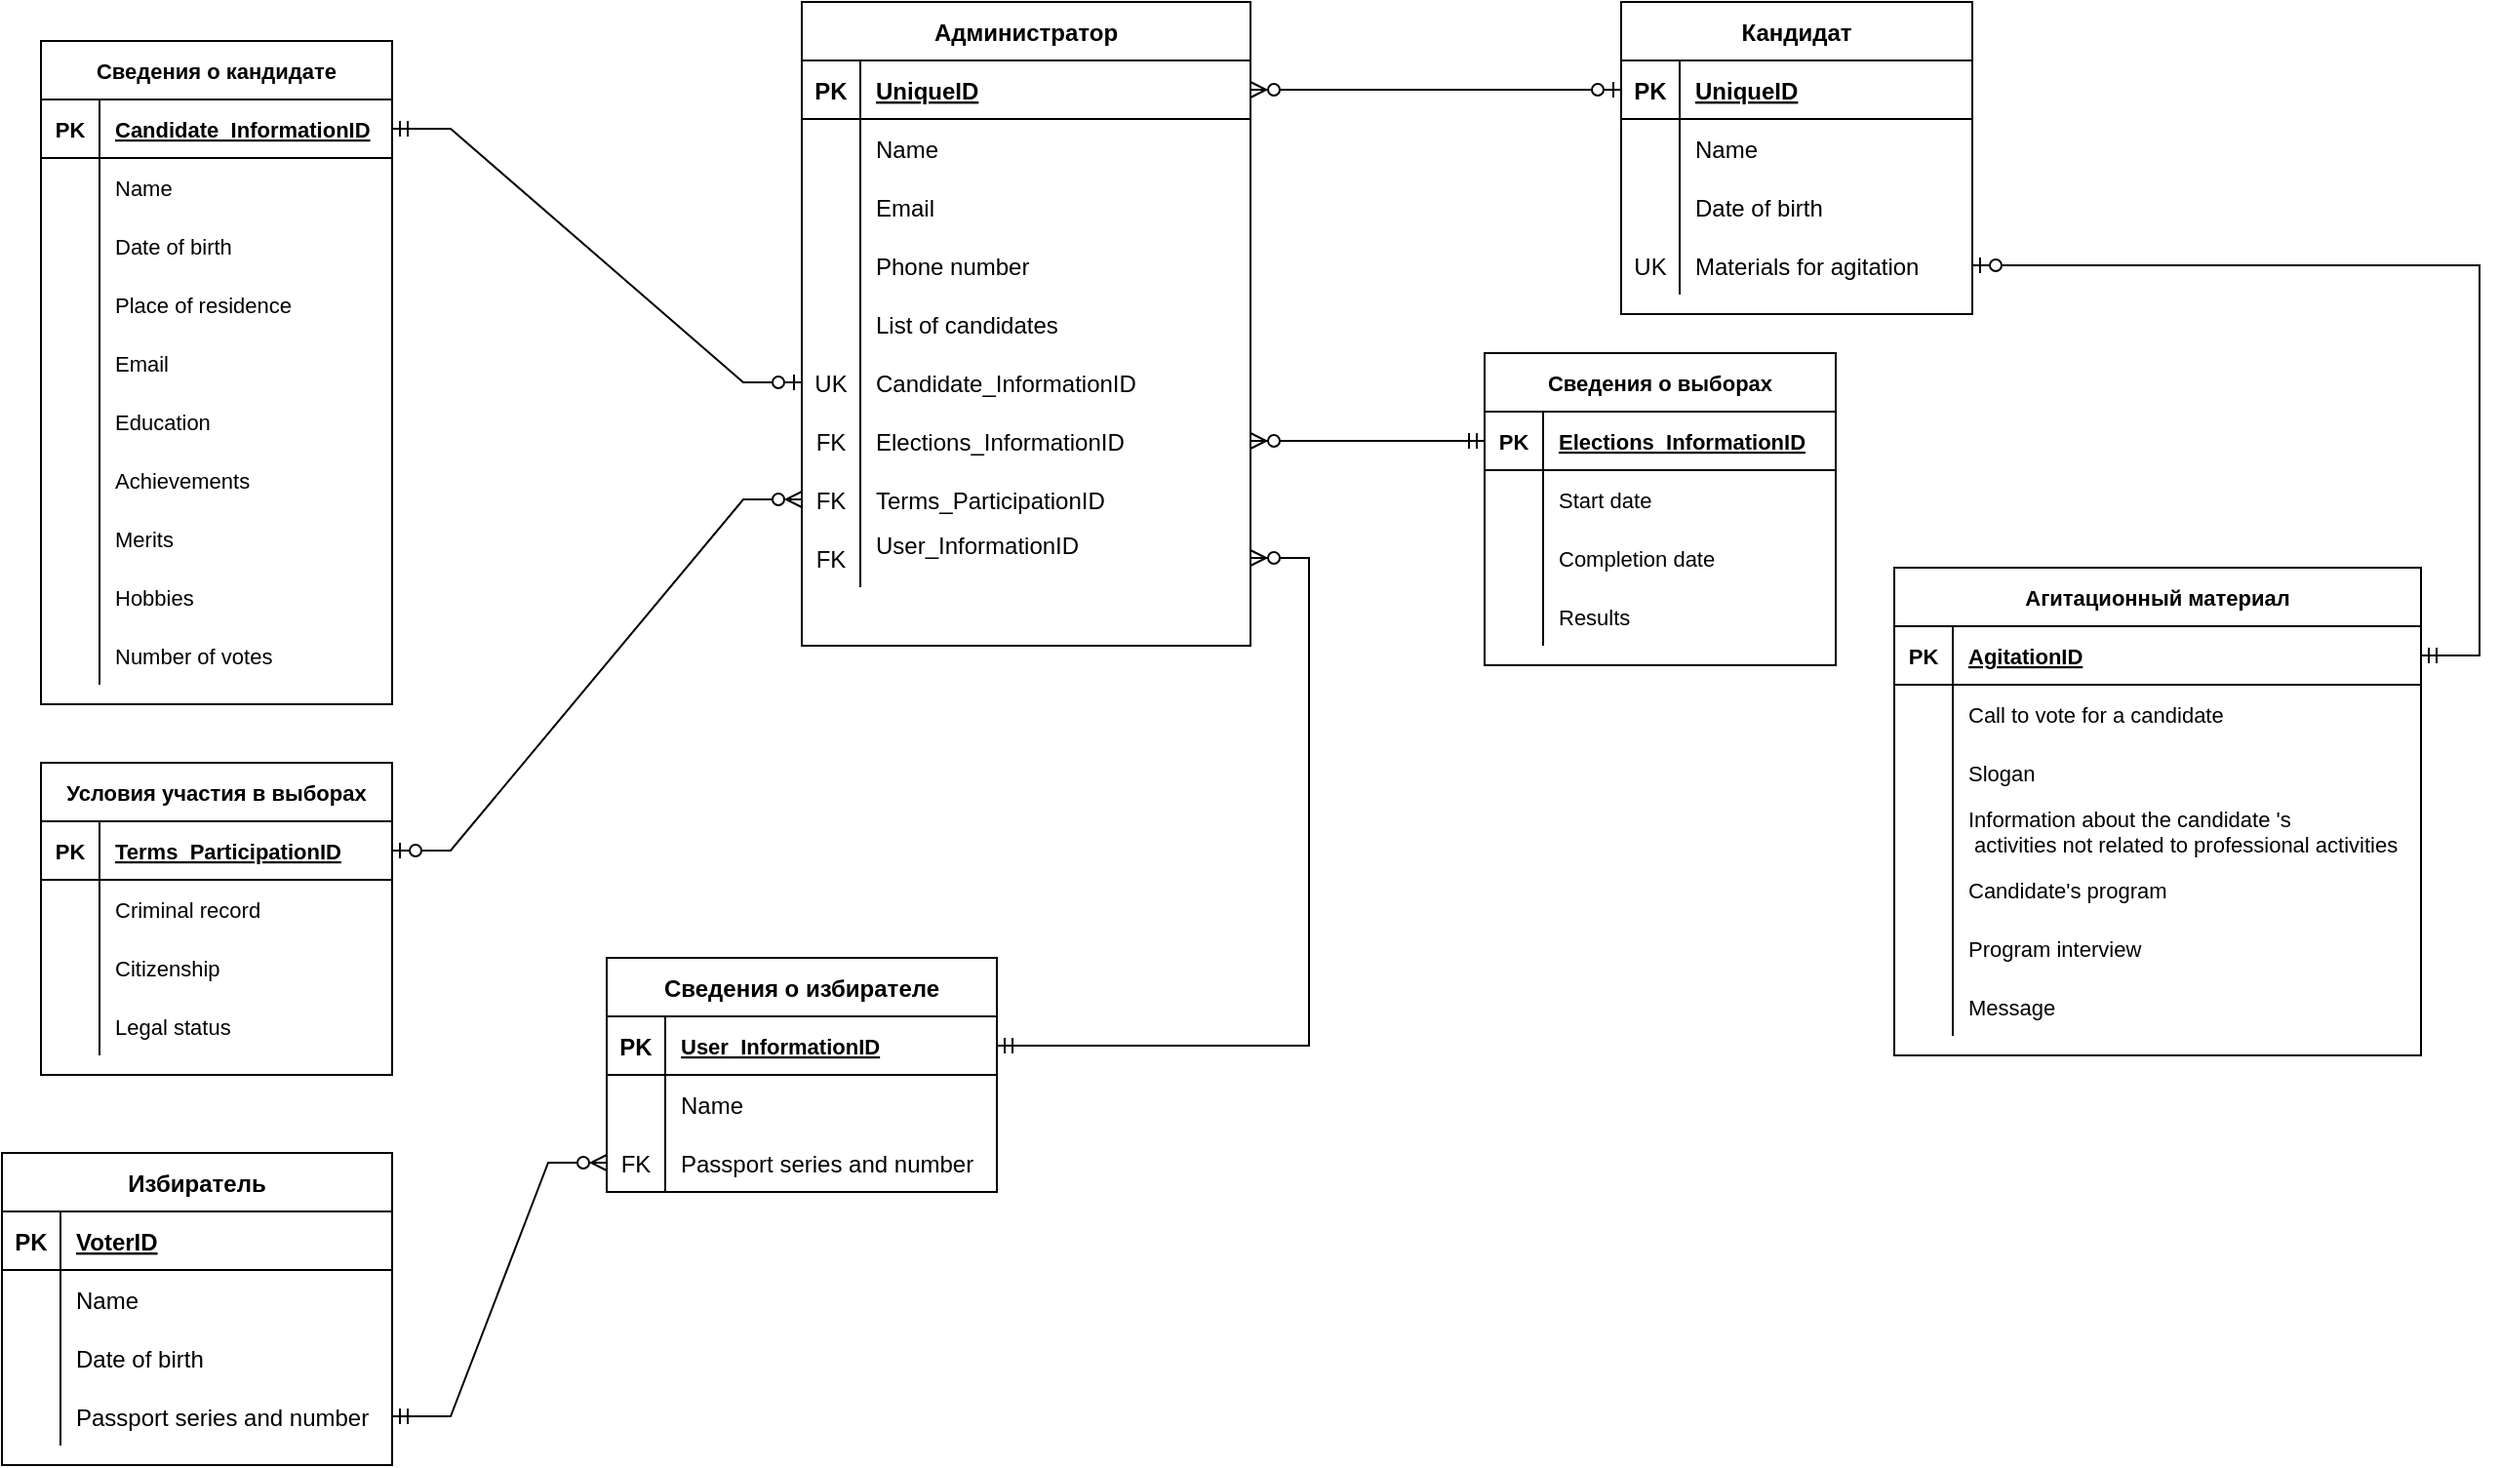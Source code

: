 <mxfile version="15.6.8" type="github"><diagram id="QKxLmqeAG67RpzEfXYhz" name="Page-1"><mxGraphModel dx="2076" dy="1234" grid="1" gridSize="10" guides="1" tooltips="1" connect="1" arrows="1" fold="1" page="1" pageScale="1" pageWidth="827" pageHeight="1169" math="0" shadow="0"><root><mxCell id="0"/><mxCell id="1" parent="0"/><mxCell id="ff4JJlkgA0-0qlCMYCa7-1" value="Сведения о избирателе" style="shape=table;startSize=30;container=1;collapsible=1;childLayout=tableLayout;fixedRows=1;rowLines=0;fontStyle=1;align=center;resizeLast=1;" vertex="1" parent="1"><mxGeometry x="360" y="770" width="200" height="120" as="geometry"><mxRectangle x="40" y="40" width="190" height="30" as="alternateBounds"/></mxGeometry></mxCell><mxCell id="ff4JJlkgA0-0qlCMYCa7-2" value="" style="shape=partialRectangle;collapsible=0;dropTarget=0;pointerEvents=0;fillColor=none;top=0;left=0;bottom=1;right=0;points=[[0,0.5],[1,0.5]];portConstraint=eastwest;" vertex="1" parent="ff4JJlkgA0-0qlCMYCa7-1"><mxGeometry y="30" width="200" height="30" as="geometry"/></mxCell><mxCell id="ff4JJlkgA0-0qlCMYCa7-3" value="PK" style="shape=partialRectangle;connectable=0;fillColor=none;top=0;left=0;bottom=0;right=0;fontStyle=1;overflow=hidden;" vertex="1" parent="ff4JJlkgA0-0qlCMYCa7-2"><mxGeometry width="30" height="30" as="geometry"><mxRectangle width="30" height="30" as="alternateBounds"/></mxGeometry></mxCell><mxCell id="ff4JJlkgA0-0qlCMYCa7-4" value="User_InformationID" style="shape=partialRectangle;connectable=0;fillColor=none;top=0;left=0;bottom=0;right=0;align=left;spacingLeft=6;fontStyle=5;overflow=hidden;fontSize=11;" vertex="1" parent="ff4JJlkgA0-0qlCMYCa7-2"><mxGeometry x="30" width="170" height="30" as="geometry"><mxRectangle width="170" height="30" as="alternateBounds"/></mxGeometry></mxCell><mxCell id="ff4JJlkgA0-0qlCMYCa7-5" value="" style="shape=partialRectangle;collapsible=0;dropTarget=0;pointerEvents=0;fillColor=none;top=0;left=0;bottom=0;right=0;points=[[0,0.5],[1,0.5]];portConstraint=eastwest;" vertex="1" parent="ff4JJlkgA0-0qlCMYCa7-1"><mxGeometry y="60" width="200" height="30" as="geometry"/></mxCell><mxCell id="ff4JJlkgA0-0qlCMYCa7-6" value="" style="shape=partialRectangle;connectable=0;fillColor=none;top=0;left=0;bottom=0;right=0;editable=1;overflow=hidden;" vertex="1" parent="ff4JJlkgA0-0qlCMYCa7-5"><mxGeometry width="30" height="30" as="geometry"><mxRectangle width="30" height="30" as="alternateBounds"/></mxGeometry></mxCell><mxCell id="ff4JJlkgA0-0qlCMYCa7-7" value="Name" style="shape=partialRectangle;connectable=0;fillColor=none;top=0;left=0;bottom=0;right=0;align=left;spacingLeft=6;overflow=hidden;" vertex="1" parent="ff4JJlkgA0-0qlCMYCa7-5"><mxGeometry x="30" width="170" height="30" as="geometry"><mxRectangle width="170" height="30" as="alternateBounds"/></mxGeometry></mxCell><mxCell id="ff4JJlkgA0-0qlCMYCa7-8" value="" style="shape=partialRectangle;collapsible=0;dropTarget=0;pointerEvents=0;fillColor=none;top=0;left=0;bottom=0;right=0;points=[[0,0.5],[1,0.5]];portConstraint=eastwest;" vertex="1" parent="ff4JJlkgA0-0qlCMYCa7-1"><mxGeometry y="90" width="200" height="30" as="geometry"/></mxCell><mxCell id="ff4JJlkgA0-0qlCMYCa7-9" value="FK" style="shape=partialRectangle;connectable=0;fillColor=none;top=0;left=0;bottom=0;right=0;editable=1;overflow=hidden;" vertex="1" parent="ff4JJlkgA0-0qlCMYCa7-8"><mxGeometry width="30" height="30" as="geometry"><mxRectangle width="30" height="30" as="alternateBounds"/></mxGeometry></mxCell><mxCell id="ff4JJlkgA0-0qlCMYCa7-10" value="Passport series and number" style="shape=partialRectangle;connectable=0;fillColor=none;top=0;left=0;bottom=0;right=0;align=left;spacingLeft=6;overflow=hidden;" vertex="1" parent="ff4JJlkgA0-0qlCMYCa7-8"><mxGeometry x="30" width="170" height="30" as="geometry"><mxRectangle width="170" height="30" as="alternateBounds"/></mxGeometry></mxCell><mxCell id="ff4JJlkgA0-0qlCMYCa7-11" value="Сведения о кандидате" style="shape=table;startSize=30;container=1;collapsible=1;childLayout=tableLayout;fixedRows=1;rowLines=0;fontStyle=1;align=center;resizeLast=1;shadow=0;sketch=0;fontSize=11;strokeWidth=1;" vertex="1" parent="1"><mxGeometry x="70" y="300" width="180" height="340" as="geometry"><mxRectangle x="320" y="230" width="160" height="30" as="alternateBounds"/></mxGeometry></mxCell><mxCell id="ff4JJlkgA0-0qlCMYCa7-12" value="" style="shape=partialRectangle;collapsible=0;dropTarget=0;pointerEvents=0;fillColor=none;top=0;left=0;bottom=1;right=0;points=[[0,0.5],[1,0.5]];portConstraint=eastwest;shadow=0;sketch=0;fontSize=11;strokeWidth=1;" vertex="1" parent="ff4JJlkgA0-0qlCMYCa7-11"><mxGeometry y="30" width="180" height="30" as="geometry"/></mxCell><mxCell id="ff4JJlkgA0-0qlCMYCa7-13" value="PK" style="shape=partialRectangle;connectable=0;fillColor=none;top=0;left=0;bottom=0;right=0;fontStyle=1;overflow=hidden;shadow=0;sketch=0;fontSize=11;strokeWidth=1;" vertex="1" parent="ff4JJlkgA0-0qlCMYCa7-12"><mxGeometry width="30" height="30" as="geometry"><mxRectangle width="30" height="30" as="alternateBounds"/></mxGeometry></mxCell><mxCell id="ff4JJlkgA0-0qlCMYCa7-14" value="Candidate_InformationID" style="shape=partialRectangle;connectable=0;fillColor=none;top=0;left=0;bottom=0;right=0;align=left;spacingLeft=6;fontStyle=5;overflow=hidden;shadow=0;sketch=0;fontSize=11;strokeWidth=1;" vertex="1" parent="ff4JJlkgA0-0qlCMYCa7-12"><mxGeometry x="30" width="150" height="30" as="geometry"><mxRectangle width="150" height="30" as="alternateBounds"/></mxGeometry></mxCell><mxCell id="ff4JJlkgA0-0qlCMYCa7-15" value="" style="shape=partialRectangle;collapsible=0;dropTarget=0;pointerEvents=0;fillColor=none;top=0;left=0;bottom=0;right=0;points=[[0,0.5],[1,0.5]];portConstraint=eastwest;shadow=0;sketch=0;fontSize=11;strokeWidth=1;" vertex="1" parent="ff4JJlkgA0-0qlCMYCa7-11"><mxGeometry y="60" width="180" height="30" as="geometry"/></mxCell><mxCell id="ff4JJlkgA0-0qlCMYCa7-16" value="" style="shape=partialRectangle;connectable=0;fillColor=none;top=0;left=0;bottom=0;right=0;editable=1;overflow=hidden;shadow=0;sketch=0;fontSize=11;strokeWidth=1;" vertex="1" parent="ff4JJlkgA0-0qlCMYCa7-15"><mxGeometry width="30" height="30" as="geometry"><mxRectangle width="30" height="30" as="alternateBounds"/></mxGeometry></mxCell><mxCell id="ff4JJlkgA0-0qlCMYCa7-17" value="Name" style="shape=partialRectangle;connectable=0;fillColor=none;top=0;left=0;bottom=0;right=0;align=left;spacingLeft=6;overflow=hidden;shadow=0;sketch=0;fontSize=11;strokeWidth=1;" vertex="1" parent="ff4JJlkgA0-0qlCMYCa7-15"><mxGeometry x="30" width="150" height="30" as="geometry"><mxRectangle width="150" height="30" as="alternateBounds"/></mxGeometry></mxCell><mxCell id="ff4JJlkgA0-0qlCMYCa7-18" value="" style="shape=partialRectangle;collapsible=0;dropTarget=0;pointerEvents=0;fillColor=none;top=0;left=0;bottom=0;right=0;points=[[0,0.5],[1,0.5]];portConstraint=eastwest;shadow=0;sketch=0;fontSize=11;strokeWidth=1;" vertex="1" parent="ff4JJlkgA0-0qlCMYCa7-11"><mxGeometry y="90" width="180" height="30" as="geometry"/></mxCell><mxCell id="ff4JJlkgA0-0qlCMYCa7-19" value="" style="shape=partialRectangle;connectable=0;fillColor=none;top=0;left=0;bottom=0;right=0;editable=1;overflow=hidden;shadow=0;sketch=0;fontSize=11;strokeWidth=1;" vertex="1" parent="ff4JJlkgA0-0qlCMYCa7-18"><mxGeometry width="30" height="30" as="geometry"><mxRectangle width="30" height="30" as="alternateBounds"/></mxGeometry></mxCell><mxCell id="ff4JJlkgA0-0qlCMYCa7-20" value="Date of birth" style="shape=partialRectangle;connectable=0;fillColor=none;top=0;left=0;bottom=0;right=0;align=left;spacingLeft=6;overflow=hidden;shadow=0;sketch=0;fontSize=11;strokeWidth=1;" vertex="1" parent="ff4JJlkgA0-0qlCMYCa7-18"><mxGeometry x="30" width="150" height="30" as="geometry"><mxRectangle width="150" height="30" as="alternateBounds"/></mxGeometry></mxCell><mxCell id="ff4JJlkgA0-0qlCMYCa7-21" value="" style="shape=partialRectangle;collapsible=0;dropTarget=0;pointerEvents=0;fillColor=none;top=0;left=0;bottom=0;right=0;points=[[0,0.5],[1,0.5]];portConstraint=eastwest;shadow=0;sketch=0;fontSize=11;strokeWidth=1;" vertex="1" parent="ff4JJlkgA0-0qlCMYCa7-11"><mxGeometry y="120" width="180" height="30" as="geometry"/></mxCell><mxCell id="ff4JJlkgA0-0qlCMYCa7-22" value="" style="shape=partialRectangle;connectable=0;fillColor=none;top=0;left=0;bottom=0;right=0;editable=1;overflow=hidden;shadow=0;sketch=0;fontSize=11;strokeWidth=1;" vertex="1" parent="ff4JJlkgA0-0qlCMYCa7-21"><mxGeometry width="30" height="30" as="geometry"><mxRectangle width="30" height="30" as="alternateBounds"/></mxGeometry></mxCell><mxCell id="ff4JJlkgA0-0qlCMYCa7-23" value="Place of residence" style="shape=partialRectangle;connectable=0;fillColor=none;top=0;left=0;bottom=0;right=0;align=left;spacingLeft=6;overflow=hidden;shadow=0;sketch=0;fontSize=11;strokeWidth=1;" vertex="1" parent="ff4JJlkgA0-0qlCMYCa7-21"><mxGeometry x="30" width="150" height="30" as="geometry"><mxRectangle width="150" height="30" as="alternateBounds"/></mxGeometry></mxCell><mxCell id="ff4JJlkgA0-0qlCMYCa7-24" value="" style="shape=partialRectangle;collapsible=0;dropTarget=0;pointerEvents=0;fillColor=none;top=0;left=0;bottom=0;right=0;points=[[0,0.5],[1,0.5]];portConstraint=eastwest;shadow=0;sketch=0;fontSize=11;strokeWidth=1;" vertex="1" parent="ff4JJlkgA0-0qlCMYCa7-11"><mxGeometry y="150" width="180" height="30" as="geometry"/></mxCell><mxCell id="ff4JJlkgA0-0qlCMYCa7-25" value="" style="shape=partialRectangle;connectable=0;fillColor=none;top=0;left=0;bottom=0;right=0;editable=1;overflow=hidden;shadow=0;sketch=0;fontSize=11;strokeWidth=1;" vertex="1" parent="ff4JJlkgA0-0qlCMYCa7-24"><mxGeometry width="30" height="30" as="geometry"><mxRectangle width="30" height="30" as="alternateBounds"/></mxGeometry></mxCell><mxCell id="ff4JJlkgA0-0qlCMYCa7-26" value="Email" style="shape=partialRectangle;connectable=0;fillColor=none;top=0;left=0;bottom=0;right=0;align=left;spacingLeft=6;overflow=hidden;shadow=0;sketch=0;fontSize=11;strokeWidth=1;" vertex="1" parent="ff4JJlkgA0-0qlCMYCa7-24"><mxGeometry x="30" width="150" height="30" as="geometry"><mxRectangle width="150" height="30" as="alternateBounds"/></mxGeometry></mxCell><mxCell id="ff4JJlkgA0-0qlCMYCa7-27" value="" style="shape=partialRectangle;collapsible=0;dropTarget=0;pointerEvents=0;fillColor=none;top=0;left=0;bottom=0;right=0;points=[[0,0.5],[1,0.5]];portConstraint=eastwest;shadow=0;sketch=0;fontSize=11;strokeWidth=1;" vertex="1" parent="ff4JJlkgA0-0qlCMYCa7-11"><mxGeometry y="180" width="180" height="30" as="geometry"/></mxCell><mxCell id="ff4JJlkgA0-0qlCMYCa7-28" value="" style="shape=partialRectangle;connectable=0;fillColor=none;top=0;left=0;bottom=0;right=0;editable=1;overflow=hidden;shadow=0;sketch=0;fontSize=11;strokeWidth=1;" vertex="1" parent="ff4JJlkgA0-0qlCMYCa7-27"><mxGeometry width="30" height="30" as="geometry"><mxRectangle width="30" height="30" as="alternateBounds"/></mxGeometry></mxCell><mxCell id="ff4JJlkgA0-0qlCMYCa7-29" value="Education" style="shape=partialRectangle;connectable=0;fillColor=none;top=0;left=0;bottom=0;right=0;align=left;spacingLeft=6;overflow=hidden;shadow=0;sketch=0;fontSize=11;strokeWidth=1;" vertex="1" parent="ff4JJlkgA0-0qlCMYCa7-27"><mxGeometry x="30" width="150" height="30" as="geometry"><mxRectangle width="150" height="30" as="alternateBounds"/></mxGeometry></mxCell><mxCell id="ff4JJlkgA0-0qlCMYCa7-30" value="" style="shape=partialRectangle;collapsible=0;dropTarget=0;pointerEvents=0;fillColor=none;top=0;left=0;bottom=0;right=0;points=[[0,0.5],[1,0.5]];portConstraint=eastwest;shadow=0;sketch=0;fontSize=11;strokeWidth=1;" vertex="1" parent="ff4JJlkgA0-0qlCMYCa7-11"><mxGeometry y="210" width="180" height="30" as="geometry"/></mxCell><mxCell id="ff4JJlkgA0-0qlCMYCa7-31" value="" style="shape=partialRectangle;connectable=0;fillColor=none;top=0;left=0;bottom=0;right=0;editable=1;overflow=hidden;shadow=0;sketch=0;fontSize=11;strokeWidth=1;" vertex="1" parent="ff4JJlkgA0-0qlCMYCa7-30"><mxGeometry width="30" height="30" as="geometry"><mxRectangle width="30" height="30" as="alternateBounds"/></mxGeometry></mxCell><mxCell id="ff4JJlkgA0-0qlCMYCa7-32" value="Achievements" style="shape=partialRectangle;connectable=0;fillColor=none;top=0;left=0;bottom=0;right=0;align=left;spacingLeft=6;overflow=hidden;shadow=0;sketch=0;fontSize=11;strokeWidth=1;" vertex="1" parent="ff4JJlkgA0-0qlCMYCa7-30"><mxGeometry x="30" width="150" height="30" as="geometry"><mxRectangle width="150" height="30" as="alternateBounds"/></mxGeometry></mxCell><mxCell id="ff4JJlkgA0-0qlCMYCa7-33" value="" style="shape=partialRectangle;collapsible=0;dropTarget=0;pointerEvents=0;fillColor=none;top=0;left=0;bottom=0;right=0;points=[[0,0.5],[1,0.5]];portConstraint=eastwest;shadow=0;sketch=0;fontSize=11;strokeWidth=1;" vertex="1" parent="ff4JJlkgA0-0qlCMYCa7-11"><mxGeometry y="240" width="180" height="30" as="geometry"/></mxCell><mxCell id="ff4JJlkgA0-0qlCMYCa7-34" value="" style="shape=partialRectangle;connectable=0;fillColor=none;top=0;left=0;bottom=0;right=0;editable=1;overflow=hidden;shadow=0;sketch=0;fontSize=11;strokeWidth=1;" vertex="1" parent="ff4JJlkgA0-0qlCMYCa7-33"><mxGeometry width="30" height="30" as="geometry"><mxRectangle width="30" height="30" as="alternateBounds"/></mxGeometry></mxCell><mxCell id="ff4JJlkgA0-0qlCMYCa7-35" value="Merits" style="shape=partialRectangle;connectable=0;fillColor=none;top=0;left=0;bottom=0;right=0;align=left;spacingLeft=6;overflow=hidden;shadow=0;sketch=0;fontSize=11;strokeWidth=1;" vertex="1" parent="ff4JJlkgA0-0qlCMYCa7-33"><mxGeometry x="30" width="150" height="30" as="geometry"><mxRectangle width="150" height="30" as="alternateBounds"/></mxGeometry></mxCell><mxCell id="ff4JJlkgA0-0qlCMYCa7-36" value="" style="shape=partialRectangle;collapsible=0;dropTarget=0;pointerEvents=0;fillColor=none;top=0;left=0;bottom=0;right=0;points=[[0,0.5],[1,0.5]];portConstraint=eastwest;shadow=0;sketch=0;fontSize=11;strokeWidth=1;" vertex="1" parent="ff4JJlkgA0-0qlCMYCa7-11"><mxGeometry y="270" width="180" height="30" as="geometry"/></mxCell><mxCell id="ff4JJlkgA0-0qlCMYCa7-37" value="" style="shape=partialRectangle;connectable=0;fillColor=none;top=0;left=0;bottom=0;right=0;editable=1;overflow=hidden;shadow=0;sketch=0;fontSize=11;strokeWidth=1;" vertex="1" parent="ff4JJlkgA0-0qlCMYCa7-36"><mxGeometry width="30" height="30" as="geometry"><mxRectangle width="30" height="30" as="alternateBounds"/></mxGeometry></mxCell><mxCell id="ff4JJlkgA0-0qlCMYCa7-38" value="Hobbies" style="shape=partialRectangle;connectable=0;fillColor=none;top=0;left=0;bottom=0;right=0;align=left;spacingLeft=6;overflow=hidden;shadow=0;sketch=0;fontSize=11;strokeWidth=1;" vertex="1" parent="ff4JJlkgA0-0qlCMYCa7-36"><mxGeometry x="30" width="150" height="30" as="geometry"><mxRectangle width="150" height="30" as="alternateBounds"/></mxGeometry></mxCell><mxCell id="ff4JJlkgA0-0qlCMYCa7-39" value="" style="shape=partialRectangle;collapsible=0;dropTarget=0;pointerEvents=0;fillColor=none;top=0;left=0;bottom=0;right=0;points=[[0,0.5],[1,0.5]];portConstraint=eastwest;shadow=0;sketch=0;fontSize=11;strokeWidth=1;" vertex="1" parent="ff4JJlkgA0-0qlCMYCa7-11"><mxGeometry y="300" width="180" height="30" as="geometry"/></mxCell><mxCell id="ff4JJlkgA0-0qlCMYCa7-40" value="" style="shape=partialRectangle;connectable=0;fillColor=none;top=0;left=0;bottom=0;right=0;editable=1;overflow=hidden;shadow=0;sketch=0;fontSize=11;strokeWidth=1;" vertex="1" parent="ff4JJlkgA0-0qlCMYCa7-39"><mxGeometry width="30" height="30" as="geometry"><mxRectangle width="30" height="30" as="alternateBounds"/></mxGeometry></mxCell><mxCell id="ff4JJlkgA0-0qlCMYCa7-41" value="Number of votes" style="shape=partialRectangle;connectable=0;fillColor=none;top=0;left=0;bottom=0;right=0;align=left;spacingLeft=6;overflow=hidden;shadow=0;sketch=0;fontSize=11;strokeWidth=1;" vertex="1" parent="ff4JJlkgA0-0qlCMYCa7-39"><mxGeometry x="30" width="150" height="30" as="geometry"><mxRectangle width="150" height="30" as="alternateBounds"/></mxGeometry></mxCell><mxCell id="ff4JJlkgA0-0qlCMYCa7-42" value="Условия участия в выборах" style="shape=table;startSize=30;container=1;collapsible=1;childLayout=tableLayout;fixedRows=1;rowLines=0;fontStyle=1;align=center;resizeLast=1;shadow=0;sketch=0;fontSize=11;strokeWidth=1;" vertex="1" parent="1"><mxGeometry x="70" y="670" width="180" height="160" as="geometry"><mxRectangle x="360" y="80" width="190" height="30" as="alternateBounds"/></mxGeometry></mxCell><mxCell id="ff4JJlkgA0-0qlCMYCa7-43" value="" style="shape=partialRectangle;collapsible=0;dropTarget=0;pointerEvents=0;fillColor=none;top=0;left=0;bottom=1;right=0;points=[[0,0.5],[1,0.5]];portConstraint=eastwest;shadow=0;sketch=0;fontSize=11;strokeWidth=1;" vertex="1" parent="ff4JJlkgA0-0qlCMYCa7-42"><mxGeometry y="30" width="180" height="30" as="geometry"/></mxCell><mxCell id="ff4JJlkgA0-0qlCMYCa7-44" value="PK" style="shape=partialRectangle;connectable=0;fillColor=none;top=0;left=0;bottom=0;right=0;fontStyle=1;overflow=hidden;shadow=0;sketch=0;fontSize=11;strokeWidth=1;" vertex="1" parent="ff4JJlkgA0-0qlCMYCa7-43"><mxGeometry width="30" height="30" as="geometry"><mxRectangle width="30" height="30" as="alternateBounds"/></mxGeometry></mxCell><mxCell id="ff4JJlkgA0-0qlCMYCa7-45" value="Terms_ParticipationID" style="shape=partialRectangle;connectable=0;fillColor=none;top=0;left=0;bottom=0;right=0;align=left;spacingLeft=6;fontStyle=5;overflow=hidden;shadow=0;sketch=0;fontSize=11;strokeWidth=1;" vertex="1" parent="ff4JJlkgA0-0qlCMYCa7-43"><mxGeometry x="30" width="150" height="30" as="geometry"><mxRectangle width="150" height="30" as="alternateBounds"/></mxGeometry></mxCell><mxCell id="ff4JJlkgA0-0qlCMYCa7-46" value="" style="shape=partialRectangle;collapsible=0;dropTarget=0;pointerEvents=0;fillColor=none;top=0;left=0;bottom=0;right=0;points=[[0,0.5],[1,0.5]];portConstraint=eastwest;shadow=0;sketch=0;fontSize=11;strokeWidth=1;" vertex="1" parent="ff4JJlkgA0-0qlCMYCa7-42"><mxGeometry y="60" width="180" height="30" as="geometry"/></mxCell><mxCell id="ff4JJlkgA0-0qlCMYCa7-47" value="" style="shape=partialRectangle;connectable=0;fillColor=none;top=0;left=0;bottom=0;right=0;editable=1;overflow=hidden;shadow=0;sketch=0;fontSize=11;strokeWidth=1;" vertex="1" parent="ff4JJlkgA0-0qlCMYCa7-46"><mxGeometry width="30" height="30" as="geometry"><mxRectangle width="30" height="30" as="alternateBounds"/></mxGeometry></mxCell><mxCell id="ff4JJlkgA0-0qlCMYCa7-48" value="Criminal record" style="shape=partialRectangle;connectable=0;fillColor=none;top=0;left=0;bottom=0;right=0;align=left;spacingLeft=6;overflow=hidden;shadow=0;sketch=0;fontSize=11;strokeWidth=1;" vertex="1" parent="ff4JJlkgA0-0qlCMYCa7-46"><mxGeometry x="30" width="150" height="30" as="geometry"><mxRectangle width="150" height="30" as="alternateBounds"/></mxGeometry></mxCell><mxCell id="ff4JJlkgA0-0qlCMYCa7-49" value="" style="shape=partialRectangle;collapsible=0;dropTarget=0;pointerEvents=0;fillColor=none;top=0;left=0;bottom=0;right=0;points=[[0,0.5],[1,0.5]];portConstraint=eastwest;shadow=0;sketch=0;fontSize=11;strokeWidth=1;" vertex="1" parent="ff4JJlkgA0-0qlCMYCa7-42"><mxGeometry y="90" width="180" height="30" as="geometry"/></mxCell><mxCell id="ff4JJlkgA0-0qlCMYCa7-50" value="" style="shape=partialRectangle;connectable=0;fillColor=none;top=0;left=0;bottom=0;right=0;editable=1;overflow=hidden;shadow=0;sketch=0;fontSize=11;strokeWidth=1;" vertex="1" parent="ff4JJlkgA0-0qlCMYCa7-49"><mxGeometry width="30" height="30" as="geometry"><mxRectangle width="30" height="30" as="alternateBounds"/></mxGeometry></mxCell><mxCell id="ff4JJlkgA0-0qlCMYCa7-51" value="Citizenship" style="shape=partialRectangle;connectable=0;fillColor=none;top=0;left=0;bottom=0;right=0;align=left;spacingLeft=6;overflow=hidden;shadow=0;sketch=0;fontSize=11;strokeWidth=1;" vertex="1" parent="ff4JJlkgA0-0qlCMYCa7-49"><mxGeometry x="30" width="150" height="30" as="geometry"><mxRectangle width="150" height="30" as="alternateBounds"/></mxGeometry></mxCell><mxCell id="ff4JJlkgA0-0qlCMYCa7-52" value="" style="shape=partialRectangle;collapsible=0;dropTarget=0;pointerEvents=0;fillColor=none;top=0;left=0;bottom=0;right=0;points=[[0,0.5],[1,0.5]];portConstraint=eastwest;shadow=0;sketch=0;fontSize=11;strokeWidth=1;" vertex="1" parent="ff4JJlkgA0-0qlCMYCa7-42"><mxGeometry y="120" width="180" height="30" as="geometry"/></mxCell><mxCell id="ff4JJlkgA0-0qlCMYCa7-53" value="" style="shape=partialRectangle;connectable=0;fillColor=none;top=0;left=0;bottom=0;right=0;editable=1;overflow=hidden;shadow=0;sketch=0;fontSize=11;strokeWidth=1;" vertex="1" parent="ff4JJlkgA0-0qlCMYCa7-52"><mxGeometry width="30" height="30" as="geometry"><mxRectangle width="30" height="30" as="alternateBounds"/></mxGeometry></mxCell><mxCell id="ff4JJlkgA0-0qlCMYCa7-54" value="Legal status" style="shape=partialRectangle;connectable=0;fillColor=none;top=0;left=0;bottom=0;right=0;align=left;spacingLeft=6;overflow=hidden;shadow=0;sketch=0;fontSize=11;strokeWidth=1;" vertex="1" parent="ff4JJlkgA0-0qlCMYCa7-52"><mxGeometry x="30" width="150" height="30" as="geometry"><mxRectangle width="150" height="30" as="alternateBounds"/></mxGeometry></mxCell><mxCell id="ff4JJlkgA0-0qlCMYCa7-55" value="Сведения о выборах" style="shape=table;startSize=30;container=1;collapsible=1;childLayout=tableLayout;fixedRows=1;rowLines=0;fontStyle=1;align=center;resizeLast=1;shadow=0;sketch=0;fontSize=11;strokeWidth=1;" vertex="1" parent="1"><mxGeometry x="810" y="460" width="180" height="160" as="geometry"><mxRectangle x="690" y="395" width="150" height="30" as="alternateBounds"/></mxGeometry></mxCell><mxCell id="ff4JJlkgA0-0qlCMYCa7-56" value="" style="shape=partialRectangle;collapsible=0;dropTarget=0;pointerEvents=0;fillColor=none;top=0;left=0;bottom=1;right=0;points=[[0,0.5],[1,0.5]];portConstraint=eastwest;shadow=0;sketch=0;fontSize=11;strokeWidth=1;" vertex="1" parent="ff4JJlkgA0-0qlCMYCa7-55"><mxGeometry y="30" width="180" height="30" as="geometry"/></mxCell><mxCell id="ff4JJlkgA0-0qlCMYCa7-57" value="PK" style="shape=partialRectangle;connectable=0;fillColor=none;top=0;left=0;bottom=0;right=0;fontStyle=1;overflow=hidden;shadow=0;sketch=0;fontSize=11;strokeWidth=1;" vertex="1" parent="ff4JJlkgA0-0qlCMYCa7-56"><mxGeometry width="30" height="30" as="geometry"><mxRectangle width="30" height="30" as="alternateBounds"/></mxGeometry></mxCell><mxCell id="ff4JJlkgA0-0qlCMYCa7-58" value="Elections_InformationID" style="shape=partialRectangle;connectable=0;fillColor=none;top=0;left=0;bottom=0;right=0;align=left;spacingLeft=6;fontStyle=5;overflow=hidden;shadow=0;sketch=0;fontSize=11;strokeWidth=1;" vertex="1" parent="ff4JJlkgA0-0qlCMYCa7-56"><mxGeometry x="30" width="150" height="30" as="geometry"><mxRectangle width="150" height="30" as="alternateBounds"/></mxGeometry></mxCell><mxCell id="ff4JJlkgA0-0qlCMYCa7-59" value="" style="shape=partialRectangle;collapsible=0;dropTarget=0;pointerEvents=0;fillColor=none;top=0;left=0;bottom=0;right=0;points=[[0,0.5],[1,0.5]];portConstraint=eastwest;shadow=0;sketch=0;fontSize=11;strokeWidth=1;" vertex="1" parent="ff4JJlkgA0-0qlCMYCa7-55"><mxGeometry y="60" width="180" height="30" as="geometry"/></mxCell><mxCell id="ff4JJlkgA0-0qlCMYCa7-60" value="" style="shape=partialRectangle;connectable=0;fillColor=none;top=0;left=0;bottom=0;right=0;editable=1;overflow=hidden;shadow=0;sketch=0;fontSize=11;strokeWidth=1;" vertex="1" parent="ff4JJlkgA0-0qlCMYCa7-59"><mxGeometry width="30" height="30" as="geometry"><mxRectangle width="30" height="30" as="alternateBounds"/></mxGeometry></mxCell><mxCell id="ff4JJlkgA0-0qlCMYCa7-61" value="Start date" style="shape=partialRectangle;connectable=0;fillColor=none;top=0;left=0;bottom=0;right=0;align=left;spacingLeft=6;overflow=hidden;shadow=0;sketch=0;fontSize=11;strokeWidth=1;" vertex="1" parent="ff4JJlkgA0-0qlCMYCa7-59"><mxGeometry x="30" width="150" height="30" as="geometry"><mxRectangle width="150" height="30" as="alternateBounds"/></mxGeometry></mxCell><mxCell id="ff4JJlkgA0-0qlCMYCa7-62" value="" style="shape=partialRectangle;collapsible=0;dropTarget=0;pointerEvents=0;fillColor=none;top=0;left=0;bottom=0;right=0;points=[[0,0.5],[1,0.5]];portConstraint=eastwest;shadow=0;sketch=0;fontSize=11;strokeWidth=1;" vertex="1" parent="ff4JJlkgA0-0qlCMYCa7-55"><mxGeometry y="90" width="180" height="30" as="geometry"/></mxCell><mxCell id="ff4JJlkgA0-0qlCMYCa7-63" value="" style="shape=partialRectangle;connectable=0;fillColor=none;top=0;left=0;bottom=0;right=0;editable=1;overflow=hidden;shadow=0;sketch=0;fontSize=11;strokeWidth=1;" vertex="1" parent="ff4JJlkgA0-0qlCMYCa7-62"><mxGeometry width="30" height="30" as="geometry"><mxRectangle width="30" height="30" as="alternateBounds"/></mxGeometry></mxCell><mxCell id="ff4JJlkgA0-0qlCMYCa7-64" value="Completion date" style="shape=partialRectangle;connectable=0;fillColor=none;top=0;left=0;bottom=0;right=0;align=left;spacingLeft=6;overflow=hidden;shadow=0;sketch=0;fontSize=11;strokeWidth=1;" vertex="1" parent="ff4JJlkgA0-0qlCMYCa7-62"><mxGeometry x="30" width="150" height="30" as="geometry"><mxRectangle width="150" height="30" as="alternateBounds"/></mxGeometry></mxCell><mxCell id="ff4JJlkgA0-0qlCMYCa7-65" value="" style="shape=partialRectangle;collapsible=0;dropTarget=0;pointerEvents=0;fillColor=none;top=0;left=0;bottom=0;right=0;points=[[0,0.5],[1,0.5]];portConstraint=eastwest;shadow=0;sketch=0;fontSize=11;strokeWidth=1;" vertex="1" parent="ff4JJlkgA0-0qlCMYCa7-55"><mxGeometry y="120" width="180" height="30" as="geometry"/></mxCell><mxCell id="ff4JJlkgA0-0qlCMYCa7-66" value="" style="shape=partialRectangle;connectable=0;fillColor=none;top=0;left=0;bottom=0;right=0;editable=1;overflow=hidden;shadow=0;sketch=0;fontSize=11;strokeWidth=1;" vertex="1" parent="ff4JJlkgA0-0qlCMYCa7-65"><mxGeometry width="30" height="30" as="geometry"><mxRectangle width="30" height="30" as="alternateBounds"/></mxGeometry></mxCell><mxCell id="ff4JJlkgA0-0qlCMYCa7-67" value="Results" style="shape=partialRectangle;connectable=0;fillColor=none;top=0;left=0;bottom=0;right=0;align=left;spacingLeft=6;overflow=hidden;shadow=0;sketch=0;fontSize=11;strokeWidth=1;" vertex="1" parent="ff4JJlkgA0-0qlCMYCa7-65"><mxGeometry x="30" width="150" height="30" as="geometry"><mxRectangle width="150" height="30" as="alternateBounds"/></mxGeometry></mxCell><mxCell id="ff4JJlkgA0-0qlCMYCa7-68" value="Агитационный материал" style="shape=table;startSize=30;container=1;collapsible=1;childLayout=tableLayout;fixedRows=1;rowLines=0;fontStyle=1;align=center;resizeLast=1;shadow=0;sketch=0;fontSize=11;strokeWidth=1;" vertex="1" parent="1"><mxGeometry x="1020" y="570" width="270" height="250" as="geometry"><mxRectangle x="20" y="490" width="170" height="30" as="alternateBounds"/></mxGeometry></mxCell><mxCell id="ff4JJlkgA0-0qlCMYCa7-69" value="" style="shape=partialRectangle;collapsible=0;dropTarget=0;pointerEvents=0;fillColor=none;top=0;left=0;bottom=1;right=0;points=[[0,0.5],[1,0.5]];portConstraint=eastwest;shadow=0;sketch=0;fontSize=11;strokeWidth=1;" vertex="1" parent="ff4JJlkgA0-0qlCMYCa7-68"><mxGeometry y="30" width="270" height="30" as="geometry"/></mxCell><mxCell id="ff4JJlkgA0-0qlCMYCa7-70" value="PK" style="shape=partialRectangle;connectable=0;fillColor=none;top=0;left=0;bottom=0;right=0;fontStyle=1;overflow=hidden;shadow=0;sketch=0;fontSize=11;strokeWidth=1;" vertex="1" parent="ff4JJlkgA0-0qlCMYCa7-69"><mxGeometry width="30" height="30" as="geometry"><mxRectangle width="30" height="30" as="alternateBounds"/></mxGeometry></mxCell><mxCell id="ff4JJlkgA0-0qlCMYCa7-71" value="AgitationID" style="shape=partialRectangle;connectable=0;fillColor=none;top=0;left=0;bottom=0;right=0;align=left;spacingLeft=6;fontStyle=5;overflow=hidden;shadow=0;sketch=0;fontSize=11;strokeWidth=1;" vertex="1" parent="ff4JJlkgA0-0qlCMYCa7-69"><mxGeometry x="30" width="240" height="30" as="geometry"><mxRectangle width="240" height="30" as="alternateBounds"/></mxGeometry></mxCell><mxCell id="ff4JJlkgA0-0qlCMYCa7-72" value="" style="shape=partialRectangle;collapsible=0;dropTarget=0;pointerEvents=0;fillColor=none;top=0;left=0;bottom=0;right=0;points=[[0,0.5],[1,0.5]];portConstraint=eastwest;shadow=0;sketch=0;fontSize=11;strokeWidth=1;" vertex="1" parent="ff4JJlkgA0-0qlCMYCa7-68"><mxGeometry y="60" width="270" height="30" as="geometry"/></mxCell><mxCell id="ff4JJlkgA0-0qlCMYCa7-73" value="" style="shape=partialRectangle;connectable=0;fillColor=none;top=0;left=0;bottom=0;right=0;editable=1;overflow=hidden;shadow=0;sketch=0;fontSize=11;strokeWidth=1;" vertex="1" parent="ff4JJlkgA0-0qlCMYCa7-72"><mxGeometry width="30" height="30" as="geometry"><mxRectangle width="30" height="30" as="alternateBounds"/></mxGeometry></mxCell><mxCell id="ff4JJlkgA0-0qlCMYCa7-74" value="Call to vote for a candidate" style="shape=partialRectangle;connectable=0;fillColor=none;top=0;left=0;bottom=0;right=0;align=left;spacingLeft=6;overflow=hidden;shadow=0;sketch=0;fontSize=11;strokeWidth=1;" vertex="1" parent="ff4JJlkgA0-0qlCMYCa7-72"><mxGeometry x="30" width="240" height="30" as="geometry"><mxRectangle width="240" height="30" as="alternateBounds"/></mxGeometry></mxCell><mxCell id="ff4JJlkgA0-0qlCMYCa7-75" value="" style="shape=partialRectangle;collapsible=0;dropTarget=0;pointerEvents=0;fillColor=none;top=0;left=0;bottom=0;right=0;points=[[0,0.5],[1,0.5]];portConstraint=eastwest;shadow=0;sketch=0;fontSize=11;strokeWidth=1;" vertex="1" parent="ff4JJlkgA0-0qlCMYCa7-68"><mxGeometry y="90" width="270" height="30" as="geometry"/></mxCell><mxCell id="ff4JJlkgA0-0qlCMYCa7-76" value="" style="shape=partialRectangle;connectable=0;fillColor=none;top=0;left=0;bottom=0;right=0;editable=1;overflow=hidden;shadow=0;sketch=0;fontSize=11;strokeWidth=1;" vertex="1" parent="ff4JJlkgA0-0qlCMYCa7-75"><mxGeometry width="30" height="30" as="geometry"><mxRectangle width="30" height="30" as="alternateBounds"/></mxGeometry></mxCell><mxCell id="ff4JJlkgA0-0qlCMYCa7-77" value="Slogan" style="shape=partialRectangle;connectable=0;fillColor=none;top=0;left=0;bottom=0;right=0;align=left;spacingLeft=6;overflow=hidden;shadow=0;sketch=0;fontSize=11;strokeWidth=1;" vertex="1" parent="ff4JJlkgA0-0qlCMYCa7-75"><mxGeometry x="30" width="240" height="30" as="geometry"><mxRectangle width="240" height="30" as="alternateBounds"/></mxGeometry></mxCell><mxCell id="ff4JJlkgA0-0qlCMYCa7-78" value="" style="shape=partialRectangle;collapsible=0;dropTarget=0;pointerEvents=0;fillColor=none;top=0;left=0;bottom=0;right=0;points=[[0,0.5],[1,0.5]];portConstraint=eastwest;shadow=0;sketch=0;fontSize=11;strokeWidth=1;" vertex="1" parent="ff4JJlkgA0-0qlCMYCa7-68"><mxGeometry y="120" width="270" height="30" as="geometry"/></mxCell><mxCell id="ff4JJlkgA0-0qlCMYCa7-79" value="" style="shape=partialRectangle;connectable=0;fillColor=none;top=0;left=0;bottom=0;right=0;editable=1;overflow=hidden;shadow=0;sketch=0;fontSize=11;strokeWidth=1;" vertex="1" parent="ff4JJlkgA0-0qlCMYCa7-78"><mxGeometry width="30" height="30" as="geometry"><mxRectangle width="30" height="30" as="alternateBounds"/></mxGeometry></mxCell><mxCell id="ff4JJlkgA0-0qlCMYCa7-80" value="Information about the candidate 's&#10; activities not related to professional activities" style="shape=partialRectangle;connectable=0;fillColor=none;top=0;left=0;bottom=0;right=0;align=left;spacingLeft=6;overflow=hidden;shadow=0;sketch=0;fontSize=11;strokeWidth=1;" vertex="1" parent="ff4JJlkgA0-0qlCMYCa7-78"><mxGeometry x="30" width="240" height="30" as="geometry"><mxRectangle width="240" height="30" as="alternateBounds"/></mxGeometry></mxCell><mxCell id="ff4JJlkgA0-0qlCMYCa7-81" value="" style="shape=partialRectangle;collapsible=0;dropTarget=0;pointerEvents=0;fillColor=none;top=0;left=0;bottom=0;right=0;points=[[0,0.5],[1,0.5]];portConstraint=eastwest;shadow=0;sketch=0;fontSize=11;strokeWidth=1;" vertex="1" parent="ff4JJlkgA0-0qlCMYCa7-68"><mxGeometry y="150" width="270" height="30" as="geometry"/></mxCell><mxCell id="ff4JJlkgA0-0qlCMYCa7-82" value="" style="shape=partialRectangle;connectable=0;fillColor=none;top=0;left=0;bottom=0;right=0;editable=1;overflow=hidden;shadow=0;sketch=0;fontSize=11;strokeWidth=1;" vertex="1" parent="ff4JJlkgA0-0qlCMYCa7-81"><mxGeometry width="30" height="30" as="geometry"><mxRectangle width="30" height="30" as="alternateBounds"/></mxGeometry></mxCell><mxCell id="ff4JJlkgA0-0qlCMYCa7-83" value="Candidate's program" style="shape=partialRectangle;connectable=0;fillColor=none;top=0;left=0;bottom=0;right=0;align=left;spacingLeft=6;overflow=hidden;shadow=0;sketch=0;fontSize=11;strokeWidth=1;" vertex="1" parent="ff4JJlkgA0-0qlCMYCa7-81"><mxGeometry x="30" width="240" height="30" as="geometry"><mxRectangle width="240" height="30" as="alternateBounds"/></mxGeometry></mxCell><mxCell id="ff4JJlkgA0-0qlCMYCa7-84" value="" style="shape=partialRectangle;collapsible=0;dropTarget=0;pointerEvents=0;fillColor=none;top=0;left=0;bottom=0;right=0;points=[[0,0.5],[1,0.5]];portConstraint=eastwest;shadow=0;sketch=0;fontSize=11;strokeWidth=1;" vertex="1" parent="ff4JJlkgA0-0qlCMYCa7-68"><mxGeometry y="180" width="270" height="30" as="geometry"/></mxCell><mxCell id="ff4JJlkgA0-0qlCMYCa7-85" value="" style="shape=partialRectangle;connectable=0;fillColor=none;top=0;left=0;bottom=0;right=0;editable=1;overflow=hidden;shadow=0;sketch=0;fontSize=11;strokeWidth=1;" vertex="1" parent="ff4JJlkgA0-0qlCMYCa7-84"><mxGeometry width="30" height="30" as="geometry"><mxRectangle width="30" height="30" as="alternateBounds"/></mxGeometry></mxCell><mxCell id="ff4JJlkgA0-0qlCMYCa7-86" value="Program interview" style="shape=partialRectangle;connectable=0;fillColor=none;top=0;left=0;bottom=0;right=0;align=left;spacingLeft=6;overflow=hidden;shadow=0;sketch=0;fontSize=11;strokeWidth=1;" vertex="1" parent="ff4JJlkgA0-0qlCMYCa7-84"><mxGeometry x="30" width="240" height="30" as="geometry"><mxRectangle width="240" height="30" as="alternateBounds"/></mxGeometry></mxCell><mxCell id="ff4JJlkgA0-0qlCMYCa7-87" value="" style="shape=partialRectangle;collapsible=0;dropTarget=0;pointerEvents=0;fillColor=none;top=0;left=0;bottom=0;right=0;points=[[0,0.5],[1,0.5]];portConstraint=eastwest;shadow=0;sketch=0;fontSize=11;strokeWidth=1;" vertex="1" parent="ff4JJlkgA0-0qlCMYCa7-68"><mxGeometry y="210" width="270" height="30" as="geometry"/></mxCell><mxCell id="ff4JJlkgA0-0qlCMYCa7-88" value="" style="shape=partialRectangle;connectable=0;fillColor=none;top=0;left=0;bottom=0;right=0;editable=1;overflow=hidden;shadow=0;sketch=0;fontSize=11;strokeWidth=1;" vertex="1" parent="ff4JJlkgA0-0qlCMYCa7-87"><mxGeometry width="30" height="30" as="geometry"><mxRectangle width="30" height="30" as="alternateBounds"/></mxGeometry></mxCell><mxCell id="ff4JJlkgA0-0qlCMYCa7-89" value="Message" style="shape=partialRectangle;connectable=0;fillColor=none;top=0;left=0;bottom=0;right=0;align=left;spacingLeft=6;overflow=hidden;shadow=0;sketch=0;fontSize=11;strokeWidth=1;" vertex="1" parent="ff4JJlkgA0-0qlCMYCa7-87"><mxGeometry x="30" width="240" height="30" as="geometry"><mxRectangle width="240" height="30" as="alternateBounds"/></mxGeometry></mxCell><mxCell id="ff4JJlkgA0-0qlCMYCa7-90" value="Кандидат" style="shape=table;startSize=30;container=1;collapsible=1;childLayout=tableLayout;fixedRows=1;rowLines=0;fontStyle=1;align=center;resizeLast=1;" vertex="1" parent="1"><mxGeometry x="880" y="280" width="180" height="160" as="geometry"><mxRectangle x="40" y="280" width="90" height="30" as="alternateBounds"/></mxGeometry></mxCell><mxCell id="ff4JJlkgA0-0qlCMYCa7-91" value="" style="shape=partialRectangle;collapsible=0;dropTarget=0;pointerEvents=0;fillColor=none;top=0;left=0;bottom=1;right=0;points=[[0,0.5],[1,0.5]];portConstraint=eastwest;" vertex="1" parent="ff4JJlkgA0-0qlCMYCa7-90"><mxGeometry y="30" width="180" height="30" as="geometry"/></mxCell><mxCell id="ff4JJlkgA0-0qlCMYCa7-92" value="PK" style="shape=partialRectangle;connectable=0;fillColor=none;top=0;left=0;bottom=0;right=0;fontStyle=1;overflow=hidden;" vertex="1" parent="ff4JJlkgA0-0qlCMYCa7-91"><mxGeometry width="30" height="30" as="geometry"><mxRectangle width="30" height="30" as="alternateBounds"/></mxGeometry></mxCell><mxCell id="ff4JJlkgA0-0qlCMYCa7-93" value="UniqueID" style="shape=partialRectangle;connectable=0;fillColor=none;top=0;left=0;bottom=0;right=0;align=left;spacingLeft=6;fontStyle=5;overflow=hidden;" vertex="1" parent="ff4JJlkgA0-0qlCMYCa7-91"><mxGeometry x="30" width="150" height="30" as="geometry"><mxRectangle width="150" height="30" as="alternateBounds"/></mxGeometry></mxCell><mxCell id="ff4JJlkgA0-0qlCMYCa7-94" value="" style="shape=partialRectangle;collapsible=0;dropTarget=0;pointerEvents=0;fillColor=none;top=0;left=0;bottom=0;right=0;points=[[0,0.5],[1,0.5]];portConstraint=eastwest;" vertex="1" parent="ff4JJlkgA0-0qlCMYCa7-90"><mxGeometry y="60" width="180" height="30" as="geometry"/></mxCell><mxCell id="ff4JJlkgA0-0qlCMYCa7-95" value="" style="shape=partialRectangle;connectable=0;fillColor=none;top=0;left=0;bottom=0;right=0;editable=1;overflow=hidden;" vertex="1" parent="ff4JJlkgA0-0qlCMYCa7-94"><mxGeometry width="30" height="30" as="geometry"><mxRectangle width="30" height="30" as="alternateBounds"/></mxGeometry></mxCell><mxCell id="ff4JJlkgA0-0qlCMYCa7-96" value="Name" style="shape=partialRectangle;connectable=0;fillColor=none;top=0;left=0;bottom=0;right=0;align=left;spacingLeft=6;overflow=hidden;" vertex="1" parent="ff4JJlkgA0-0qlCMYCa7-94"><mxGeometry x="30" width="150" height="30" as="geometry"><mxRectangle width="150" height="30" as="alternateBounds"/></mxGeometry></mxCell><mxCell id="ff4JJlkgA0-0qlCMYCa7-97" value="" style="shape=partialRectangle;collapsible=0;dropTarget=0;pointerEvents=0;fillColor=none;top=0;left=0;bottom=0;right=0;points=[[0,0.5],[1,0.5]];portConstraint=eastwest;" vertex="1" parent="ff4JJlkgA0-0qlCMYCa7-90"><mxGeometry y="90" width="180" height="30" as="geometry"/></mxCell><mxCell id="ff4JJlkgA0-0qlCMYCa7-98" value="" style="shape=partialRectangle;connectable=0;fillColor=none;top=0;left=0;bottom=0;right=0;editable=1;overflow=hidden;" vertex="1" parent="ff4JJlkgA0-0qlCMYCa7-97"><mxGeometry width="30" height="30" as="geometry"><mxRectangle width="30" height="30" as="alternateBounds"/></mxGeometry></mxCell><mxCell id="ff4JJlkgA0-0qlCMYCa7-99" value="Date of birth" style="shape=partialRectangle;connectable=0;fillColor=none;top=0;left=0;bottom=0;right=0;align=left;spacingLeft=6;overflow=hidden;" vertex="1" parent="ff4JJlkgA0-0qlCMYCa7-97"><mxGeometry x="30" width="150" height="30" as="geometry"><mxRectangle width="150" height="30" as="alternateBounds"/></mxGeometry></mxCell><mxCell id="ff4JJlkgA0-0qlCMYCa7-100" value="" style="shape=partialRectangle;collapsible=0;dropTarget=0;pointerEvents=0;fillColor=none;top=0;left=0;bottom=0;right=0;points=[[0,0.5],[1,0.5]];portConstraint=eastwest;" vertex="1" parent="ff4JJlkgA0-0qlCMYCa7-90"><mxGeometry y="120" width="180" height="30" as="geometry"/></mxCell><mxCell id="ff4JJlkgA0-0qlCMYCa7-101" value="UK" style="shape=partialRectangle;connectable=0;fillColor=none;top=0;left=0;bottom=0;right=0;editable=1;overflow=hidden;" vertex="1" parent="ff4JJlkgA0-0qlCMYCa7-100"><mxGeometry width="30" height="30" as="geometry"><mxRectangle width="30" height="30" as="alternateBounds"/></mxGeometry></mxCell><mxCell id="ff4JJlkgA0-0qlCMYCa7-102" value="Materials for agitation" style="shape=partialRectangle;connectable=0;fillColor=none;top=0;left=0;bottom=0;right=0;align=left;spacingLeft=6;overflow=hidden;" vertex="1" parent="ff4JJlkgA0-0qlCMYCa7-100"><mxGeometry x="30" width="150" height="30" as="geometry"><mxRectangle width="150" height="30" as="alternateBounds"/></mxGeometry></mxCell><mxCell id="ff4JJlkgA0-0qlCMYCa7-103" value="Избиратель" style="shape=table;startSize=30;container=1;collapsible=1;childLayout=tableLayout;fixedRows=1;rowLines=0;fontStyle=1;align=center;resizeLast=1;" vertex="1" parent="1"><mxGeometry x="50" y="870" width="200" height="160" as="geometry"><mxRectangle x="-280" y="280" width="100" height="30" as="alternateBounds"/></mxGeometry></mxCell><mxCell id="ff4JJlkgA0-0qlCMYCa7-104" value="" style="shape=partialRectangle;collapsible=0;dropTarget=0;pointerEvents=0;fillColor=none;top=0;left=0;bottom=1;right=0;points=[[0,0.5],[1,0.5]];portConstraint=eastwest;" vertex="1" parent="ff4JJlkgA0-0qlCMYCa7-103"><mxGeometry y="30" width="200" height="30" as="geometry"/></mxCell><mxCell id="ff4JJlkgA0-0qlCMYCa7-105" value="PK" style="shape=partialRectangle;connectable=0;fillColor=none;top=0;left=0;bottom=0;right=0;fontStyle=1;overflow=hidden;" vertex="1" parent="ff4JJlkgA0-0qlCMYCa7-104"><mxGeometry width="30" height="30" as="geometry"><mxRectangle width="30" height="30" as="alternateBounds"/></mxGeometry></mxCell><mxCell id="ff4JJlkgA0-0qlCMYCa7-106" value="VoterID" style="shape=partialRectangle;connectable=0;fillColor=none;top=0;left=0;bottom=0;right=0;align=left;spacingLeft=6;fontStyle=5;overflow=hidden;" vertex="1" parent="ff4JJlkgA0-0qlCMYCa7-104"><mxGeometry x="30" width="170" height="30" as="geometry"><mxRectangle width="170" height="30" as="alternateBounds"/></mxGeometry></mxCell><mxCell id="ff4JJlkgA0-0qlCMYCa7-107" value="" style="shape=partialRectangle;collapsible=0;dropTarget=0;pointerEvents=0;fillColor=none;top=0;left=0;bottom=0;right=0;points=[[0,0.5],[1,0.5]];portConstraint=eastwest;" vertex="1" parent="ff4JJlkgA0-0qlCMYCa7-103"><mxGeometry y="60" width="200" height="30" as="geometry"/></mxCell><mxCell id="ff4JJlkgA0-0qlCMYCa7-108" value="" style="shape=partialRectangle;connectable=0;fillColor=none;top=0;left=0;bottom=0;right=0;editable=1;overflow=hidden;" vertex="1" parent="ff4JJlkgA0-0qlCMYCa7-107"><mxGeometry width="30" height="30" as="geometry"><mxRectangle width="30" height="30" as="alternateBounds"/></mxGeometry></mxCell><mxCell id="ff4JJlkgA0-0qlCMYCa7-109" value="Name" style="shape=partialRectangle;connectable=0;fillColor=none;top=0;left=0;bottom=0;right=0;align=left;spacingLeft=6;overflow=hidden;" vertex="1" parent="ff4JJlkgA0-0qlCMYCa7-107"><mxGeometry x="30" width="170" height="30" as="geometry"><mxRectangle width="170" height="30" as="alternateBounds"/></mxGeometry></mxCell><mxCell id="ff4JJlkgA0-0qlCMYCa7-110" value="" style="shape=partialRectangle;collapsible=0;dropTarget=0;pointerEvents=0;fillColor=none;top=0;left=0;bottom=0;right=0;points=[[0,0.5],[1,0.5]];portConstraint=eastwest;" vertex="1" parent="ff4JJlkgA0-0qlCMYCa7-103"><mxGeometry y="90" width="200" height="30" as="geometry"/></mxCell><mxCell id="ff4JJlkgA0-0qlCMYCa7-111" value="" style="shape=partialRectangle;connectable=0;fillColor=none;top=0;left=0;bottom=0;right=0;editable=1;overflow=hidden;" vertex="1" parent="ff4JJlkgA0-0qlCMYCa7-110"><mxGeometry width="30" height="30" as="geometry"><mxRectangle width="30" height="30" as="alternateBounds"/></mxGeometry></mxCell><mxCell id="ff4JJlkgA0-0qlCMYCa7-112" value="Date of birth" style="shape=partialRectangle;connectable=0;fillColor=none;top=0;left=0;bottom=0;right=0;align=left;spacingLeft=6;overflow=hidden;" vertex="1" parent="ff4JJlkgA0-0qlCMYCa7-110"><mxGeometry x="30" width="170" height="30" as="geometry"><mxRectangle width="170" height="30" as="alternateBounds"/></mxGeometry></mxCell><mxCell id="ff4JJlkgA0-0qlCMYCa7-113" value="" style="shape=partialRectangle;collapsible=0;dropTarget=0;pointerEvents=0;fillColor=none;top=0;left=0;bottom=0;right=0;points=[[0,0.5],[1,0.5]];portConstraint=eastwest;" vertex="1" parent="ff4JJlkgA0-0qlCMYCa7-103"><mxGeometry y="120" width="200" height="30" as="geometry"/></mxCell><mxCell id="ff4JJlkgA0-0qlCMYCa7-114" value="" style="shape=partialRectangle;connectable=0;fillColor=none;top=0;left=0;bottom=0;right=0;editable=1;overflow=hidden;" vertex="1" parent="ff4JJlkgA0-0qlCMYCa7-113"><mxGeometry width="30" height="30" as="geometry"><mxRectangle width="30" height="30" as="alternateBounds"/></mxGeometry></mxCell><mxCell id="ff4JJlkgA0-0qlCMYCa7-115" value="Passport series and number" style="shape=partialRectangle;connectable=0;fillColor=none;top=0;left=0;bottom=0;right=0;align=left;spacingLeft=6;overflow=hidden;" vertex="1" parent="ff4JJlkgA0-0qlCMYCa7-113"><mxGeometry x="30" width="170" height="30" as="geometry"><mxRectangle width="170" height="30" as="alternateBounds"/></mxGeometry></mxCell><mxCell id="ff4JJlkgA0-0qlCMYCa7-116" value="Администратор" style="shape=table;startSize=30;container=1;collapsible=1;childLayout=tableLayout;fixedRows=1;rowLines=0;fontStyle=1;align=center;resizeLast=1;" vertex="1" parent="1"><mxGeometry x="460" y="280" width="230" height="330" as="geometry"><mxRectangle x="630" y="120" width="130" height="30" as="alternateBounds"/></mxGeometry></mxCell><mxCell id="ff4JJlkgA0-0qlCMYCa7-117" value="" style="shape=partialRectangle;collapsible=0;dropTarget=0;pointerEvents=0;fillColor=none;top=0;left=0;bottom=1;right=0;points=[[0,0.5],[1,0.5]];portConstraint=eastwest;" vertex="1" parent="ff4JJlkgA0-0qlCMYCa7-116"><mxGeometry y="30" width="230" height="30" as="geometry"/></mxCell><mxCell id="ff4JJlkgA0-0qlCMYCa7-118" value="PK" style="shape=partialRectangle;connectable=0;fillColor=none;top=0;left=0;bottom=0;right=0;fontStyle=1;overflow=hidden;" vertex="1" parent="ff4JJlkgA0-0qlCMYCa7-117"><mxGeometry width="30" height="30" as="geometry"><mxRectangle width="30" height="30" as="alternateBounds"/></mxGeometry></mxCell><mxCell id="ff4JJlkgA0-0qlCMYCa7-119" value="UniqueID" style="shape=partialRectangle;connectable=0;fillColor=none;top=0;left=0;bottom=0;right=0;align=left;spacingLeft=6;fontStyle=5;overflow=hidden;" vertex="1" parent="ff4JJlkgA0-0qlCMYCa7-117"><mxGeometry x="30" width="200" height="30" as="geometry"><mxRectangle width="200" height="30" as="alternateBounds"/></mxGeometry></mxCell><mxCell id="ff4JJlkgA0-0qlCMYCa7-120" value="" style="shape=partialRectangle;collapsible=0;dropTarget=0;pointerEvents=0;fillColor=none;top=0;left=0;bottom=0;right=0;points=[[0,0.5],[1,0.5]];portConstraint=eastwest;" vertex="1" parent="ff4JJlkgA0-0qlCMYCa7-116"><mxGeometry y="60" width="230" height="30" as="geometry"/></mxCell><mxCell id="ff4JJlkgA0-0qlCMYCa7-121" value="" style="shape=partialRectangle;connectable=0;fillColor=none;top=0;left=0;bottom=0;right=0;editable=1;overflow=hidden;" vertex="1" parent="ff4JJlkgA0-0qlCMYCa7-120"><mxGeometry width="30" height="30" as="geometry"><mxRectangle width="30" height="30" as="alternateBounds"/></mxGeometry></mxCell><mxCell id="ff4JJlkgA0-0qlCMYCa7-122" value="Name" style="shape=partialRectangle;connectable=0;fillColor=none;top=0;left=0;bottom=0;right=0;align=left;spacingLeft=6;overflow=hidden;" vertex="1" parent="ff4JJlkgA0-0qlCMYCa7-120"><mxGeometry x="30" width="200" height="30" as="geometry"><mxRectangle width="200" height="30" as="alternateBounds"/></mxGeometry></mxCell><mxCell id="ff4JJlkgA0-0qlCMYCa7-123" value="" style="shape=partialRectangle;collapsible=0;dropTarget=0;pointerEvents=0;fillColor=none;top=0;left=0;bottom=0;right=0;points=[[0,0.5],[1,0.5]];portConstraint=eastwest;" vertex="1" parent="ff4JJlkgA0-0qlCMYCa7-116"><mxGeometry y="90" width="230" height="30" as="geometry"/></mxCell><mxCell id="ff4JJlkgA0-0qlCMYCa7-124" value="" style="shape=partialRectangle;connectable=0;fillColor=none;top=0;left=0;bottom=0;right=0;editable=1;overflow=hidden;" vertex="1" parent="ff4JJlkgA0-0qlCMYCa7-123"><mxGeometry width="30" height="30" as="geometry"><mxRectangle width="30" height="30" as="alternateBounds"/></mxGeometry></mxCell><mxCell id="ff4JJlkgA0-0qlCMYCa7-125" value="Email" style="shape=partialRectangle;connectable=0;fillColor=none;top=0;left=0;bottom=0;right=0;align=left;spacingLeft=6;overflow=hidden;" vertex="1" parent="ff4JJlkgA0-0qlCMYCa7-123"><mxGeometry x="30" width="200" height="30" as="geometry"><mxRectangle width="200" height="30" as="alternateBounds"/></mxGeometry></mxCell><mxCell id="ff4JJlkgA0-0qlCMYCa7-126" value="" style="shape=partialRectangle;collapsible=0;dropTarget=0;pointerEvents=0;fillColor=none;top=0;left=0;bottom=0;right=0;points=[[0,0.5],[1,0.5]];portConstraint=eastwest;" vertex="1" parent="ff4JJlkgA0-0qlCMYCa7-116"><mxGeometry y="120" width="230" height="30" as="geometry"/></mxCell><mxCell id="ff4JJlkgA0-0qlCMYCa7-127" value="" style="shape=partialRectangle;connectable=0;fillColor=none;top=0;left=0;bottom=0;right=0;editable=1;overflow=hidden;" vertex="1" parent="ff4JJlkgA0-0qlCMYCa7-126"><mxGeometry width="30" height="30" as="geometry"><mxRectangle width="30" height="30" as="alternateBounds"/></mxGeometry></mxCell><mxCell id="ff4JJlkgA0-0qlCMYCa7-128" value="Phone number" style="shape=partialRectangle;connectable=0;fillColor=none;top=0;left=0;bottom=0;right=0;align=left;spacingLeft=6;overflow=hidden;" vertex="1" parent="ff4JJlkgA0-0qlCMYCa7-126"><mxGeometry x="30" width="200" height="30" as="geometry"><mxRectangle width="200" height="30" as="alternateBounds"/></mxGeometry></mxCell><mxCell id="ff4JJlkgA0-0qlCMYCa7-129" value="" style="shape=partialRectangle;collapsible=0;dropTarget=0;pointerEvents=0;fillColor=none;top=0;left=0;bottom=0;right=0;points=[[0,0.5],[1,0.5]];portConstraint=eastwest;" vertex="1" parent="ff4JJlkgA0-0qlCMYCa7-116"><mxGeometry y="150" width="230" height="30" as="geometry"/></mxCell><mxCell id="ff4JJlkgA0-0qlCMYCa7-130" value="" style="shape=partialRectangle;connectable=0;fillColor=none;top=0;left=0;bottom=0;right=0;editable=1;overflow=hidden;" vertex="1" parent="ff4JJlkgA0-0qlCMYCa7-129"><mxGeometry width="30" height="30" as="geometry"><mxRectangle width="30" height="30" as="alternateBounds"/></mxGeometry></mxCell><mxCell id="ff4JJlkgA0-0qlCMYCa7-131" value="List of candidates" style="shape=partialRectangle;connectable=0;fillColor=none;top=0;left=0;bottom=0;right=0;align=left;spacingLeft=6;overflow=hidden;" vertex="1" parent="ff4JJlkgA0-0qlCMYCa7-129"><mxGeometry x="30" width="200" height="30" as="geometry"><mxRectangle width="200" height="30" as="alternateBounds"/></mxGeometry></mxCell><mxCell id="ff4JJlkgA0-0qlCMYCa7-132" value="" style="shape=partialRectangle;collapsible=0;dropTarget=0;pointerEvents=0;fillColor=none;top=0;left=0;bottom=0;right=0;points=[[0,0.5],[1,0.5]];portConstraint=eastwest;" vertex="1" parent="ff4JJlkgA0-0qlCMYCa7-116"><mxGeometry y="180" width="230" height="30" as="geometry"/></mxCell><mxCell id="ff4JJlkgA0-0qlCMYCa7-133" value="UK" style="shape=partialRectangle;connectable=0;fillColor=none;top=0;left=0;bottom=0;right=0;editable=1;overflow=hidden;" vertex="1" parent="ff4JJlkgA0-0qlCMYCa7-132"><mxGeometry width="30" height="30" as="geometry"><mxRectangle width="30" height="30" as="alternateBounds"/></mxGeometry></mxCell><mxCell id="ff4JJlkgA0-0qlCMYCa7-134" value="Candidate_InformationID" style="shape=partialRectangle;connectable=0;fillColor=none;top=0;left=0;bottom=0;right=0;align=left;spacingLeft=6;overflow=hidden;" vertex="1" parent="ff4JJlkgA0-0qlCMYCa7-132"><mxGeometry x="30" width="200" height="30" as="geometry"><mxRectangle width="200" height="30" as="alternateBounds"/></mxGeometry></mxCell><mxCell id="ff4JJlkgA0-0qlCMYCa7-135" value="" style="shape=partialRectangle;collapsible=0;dropTarget=0;pointerEvents=0;fillColor=none;top=0;left=0;bottom=0;right=0;points=[[0,0.5],[1,0.5]];portConstraint=eastwest;" vertex="1" parent="ff4JJlkgA0-0qlCMYCa7-116"><mxGeometry y="210" width="230" height="30" as="geometry"/></mxCell><mxCell id="ff4JJlkgA0-0qlCMYCa7-136" value="FK" style="shape=partialRectangle;connectable=0;fillColor=none;top=0;left=0;bottom=0;right=0;editable=1;overflow=hidden;" vertex="1" parent="ff4JJlkgA0-0qlCMYCa7-135"><mxGeometry width="30" height="30" as="geometry"><mxRectangle width="30" height="30" as="alternateBounds"/></mxGeometry></mxCell><mxCell id="ff4JJlkgA0-0qlCMYCa7-137" value="Elections_InformationID" style="shape=partialRectangle;connectable=0;fillColor=none;top=0;left=0;bottom=0;right=0;align=left;spacingLeft=6;overflow=hidden;" vertex="1" parent="ff4JJlkgA0-0qlCMYCa7-135"><mxGeometry x="30" width="200" height="30" as="geometry"><mxRectangle width="200" height="30" as="alternateBounds"/></mxGeometry></mxCell><mxCell id="ff4JJlkgA0-0qlCMYCa7-138" value="" style="shape=partialRectangle;collapsible=0;dropTarget=0;pointerEvents=0;fillColor=none;top=0;left=0;bottom=0;right=0;points=[[0,0.5],[1,0.5]];portConstraint=eastwest;" vertex="1" parent="ff4JJlkgA0-0qlCMYCa7-116"><mxGeometry y="240" width="230" height="30" as="geometry"/></mxCell><mxCell id="ff4JJlkgA0-0qlCMYCa7-139" value="FK" style="shape=partialRectangle;connectable=0;fillColor=none;top=0;left=0;bottom=0;right=0;editable=1;overflow=hidden;" vertex="1" parent="ff4JJlkgA0-0qlCMYCa7-138"><mxGeometry width="30" height="30" as="geometry"><mxRectangle width="30" height="30" as="alternateBounds"/></mxGeometry></mxCell><mxCell id="ff4JJlkgA0-0qlCMYCa7-140" value="Terms_ParticipationID" style="shape=partialRectangle;connectable=0;fillColor=none;top=0;left=0;bottom=0;right=0;align=left;spacingLeft=6;overflow=hidden;" vertex="1" parent="ff4JJlkgA0-0qlCMYCa7-138"><mxGeometry x="30" width="200" height="30" as="geometry"><mxRectangle width="200" height="30" as="alternateBounds"/></mxGeometry></mxCell><mxCell id="ff4JJlkgA0-0qlCMYCa7-141" style="edgeStyle=orthogonalEdgeStyle;rounded=0;orthogonalLoop=1;jettySize=auto;html=1;exitX=1;exitY=0.5;exitDx=0;exitDy=0;" edge="1" parent="ff4JJlkgA0-0qlCMYCa7-116" source="ff4JJlkgA0-0qlCMYCa7-142" target="ff4JJlkgA0-0qlCMYCa7-142"><mxGeometry relative="1" as="geometry"/></mxCell><mxCell id="ff4JJlkgA0-0qlCMYCa7-142" value="" style="shape=partialRectangle;collapsible=0;dropTarget=0;pointerEvents=0;fillColor=none;top=0;left=0;bottom=0;right=0;points=[[0,0.5],[1,0.5]];portConstraint=eastwest;" vertex="1" parent="ff4JJlkgA0-0qlCMYCa7-116"><mxGeometry y="270" width="230" height="30" as="geometry"/></mxCell><mxCell id="ff4JJlkgA0-0qlCMYCa7-143" value="FK" style="shape=partialRectangle;connectable=0;fillColor=none;top=0;left=0;bottom=0;right=0;editable=1;overflow=hidden;" vertex="1" parent="ff4JJlkgA0-0qlCMYCa7-142"><mxGeometry width="30" height="30" as="geometry"><mxRectangle width="30" height="30" as="alternateBounds"/></mxGeometry></mxCell><mxCell id="ff4JJlkgA0-0qlCMYCa7-144" value="User_InformationID&#10;" style="shape=partialRectangle;connectable=0;fillColor=none;top=0;left=0;bottom=0;right=0;align=left;spacingLeft=6;overflow=hidden;" vertex="1" parent="ff4JJlkgA0-0qlCMYCa7-142"><mxGeometry x="30" width="200" height="30" as="geometry"><mxRectangle width="200" height="30" as="alternateBounds"/></mxGeometry></mxCell><mxCell id="ff4JJlkgA0-0qlCMYCa7-145" value="" style="edgeStyle=entityRelationEdgeStyle;fontSize=12;html=1;endArrow=ERzeroToMany;startArrow=ERmandOne;rounded=0;" edge="1" parent="1" source="ff4JJlkgA0-0qlCMYCa7-113" target="ff4JJlkgA0-0qlCMYCa7-8"><mxGeometry width="100" height="100" relative="1" as="geometry"><mxPoint x="260" y="380" as="sourcePoint"/><mxPoint x="360" y="280" as="targetPoint"/></mxGeometry></mxCell><mxCell id="ff4JJlkgA0-0qlCMYCa7-146" value="" style="edgeStyle=entityRelationEdgeStyle;fontSize=12;html=1;endArrow=ERzeroToOne;startArrow=ERmandOne;rounded=0;" edge="1" parent="1" source="ff4JJlkgA0-0qlCMYCa7-69" target="ff4JJlkgA0-0qlCMYCa7-100"><mxGeometry width="100" height="100" relative="1" as="geometry"><mxPoint x="-90" y="500" as="sourcePoint"/><mxPoint x="10" y="400" as="targetPoint"/></mxGeometry></mxCell><mxCell id="ff4JJlkgA0-0qlCMYCa7-147" value="" style="edgeStyle=entityRelationEdgeStyle;fontSize=12;html=1;endArrow=ERzeroToOne;startArrow=ERmandOne;rounded=0;" edge="1" parent="1" source="ff4JJlkgA0-0qlCMYCa7-12" target="ff4JJlkgA0-0qlCMYCa7-132"><mxGeometry width="100" height="100" relative="1" as="geometry"><mxPoint x="870" y="600.0" as="sourcePoint"/><mxPoint x="810" y="430" as="targetPoint"/></mxGeometry></mxCell><mxCell id="ff4JJlkgA0-0qlCMYCa7-148" value="" style="edgeStyle=entityRelationEdgeStyle;fontSize=12;html=1;endArrow=ERzeroToMany;startArrow=ERzeroToOne;rounded=0;" edge="1" parent="1" source="ff4JJlkgA0-0qlCMYCa7-91" target="ff4JJlkgA0-0qlCMYCa7-117"><mxGeometry width="100" height="100" relative="1" as="geometry"><mxPoint x="-40" y="420" as="sourcePoint"/><mxPoint x="60" y="320" as="targetPoint"/></mxGeometry></mxCell><mxCell id="ff4JJlkgA0-0qlCMYCa7-149" value="" style="edgeStyle=entityRelationEdgeStyle;fontSize=12;html=1;endArrow=ERzeroToMany;startArrow=ERmandOne;rounded=0;exitX=0;exitY=0.5;exitDx=0;exitDy=0;entryX=1;entryY=0.5;entryDx=0;entryDy=0;" edge="1" parent="1" source="ff4JJlkgA0-0qlCMYCa7-56" target="ff4JJlkgA0-0qlCMYCa7-135"><mxGeometry width="100" height="100" relative="1" as="geometry"><mxPoint x="800" y="605" as="sourcePoint"/><mxPoint x="820" y="480" as="targetPoint"/></mxGeometry></mxCell><mxCell id="ff4JJlkgA0-0qlCMYCa7-150" value="" style="edgeStyle=entityRelationEdgeStyle;fontSize=12;html=1;endArrow=ERzeroToMany;startArrow=ERzeroToOne;rounded=0;" edge="1" parent="1" source="ff4JJlkgA0-0qlCMYCa7-43" target="ff4JJlkgA0-0qlCMYCa7-138"><mxGeometry width="100" height="100" relative="1" as="geometry"><mxPoint x="270" y="720" as="sourcePoint"/><mxPoint x="370" y="630" as="targetPoint"/></mxGeometry></mxCell><mxCell id="ff4JJlkgA0-0qlCMYCa7-151" value="" style="edgeStyle=entityRelationEdgeStyle;fontSize=12;html=1;endArrow=ERzeroToMany;startArrow=ERmandOne;rounded=0;" edge="1" parent="1" source="ff4JJlkgA0-0qlCMYCa7-2" target="ff4JJlkgA0-0qlCMYCa7-142"><mxGeometry width="100" height="100" relative="1" as="geometry"><mxPoint x="610" y="790" as="sourcePoint"/><mxPoint x="710" y="690" as="targetPoint"/></mxGeometry></mxCell></root></mxGraphModel></diagram></mxfile>